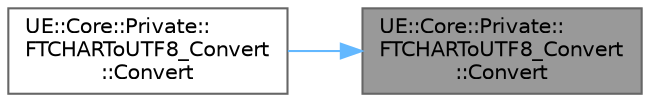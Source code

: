digraph "UE::Core::Private::FTCHARToUTF8_Convert::Convert"
{
 // INTERACTIVE_SVG=YES
 // LATEX_PDF_SIZE
  bgcolor="transparent";
  edge [fontname=Helvetica,fontsize=10,labelfontname=Helvetica,labelfontsize=10];
  node [fontname=Helvetica,fontsize=10,shape=box,height=0.2,width=0.4];
  rankdir="RL";
  Node1 [id="Node000001",label="UE::Core::Private::\lFTCHARToUTF8_Convert\l::Convert",height=0.2,width=0.4,color="gray40", fillcolor="grey60", style="filled", fontcolor="black",tooltip="Converts a Source string into UTF8 and stores it in Dest."];
  Node1 -> Node2 [id="edge1_Node000001_Node000002",dir="back",color="steelblue1",style="solid",tooltip=" "];
  Node2 [id="Node000002",label="UE::Core::Private::\lFTCHARToUTF8_Convert\l::Convert",height=0.2,width=0.4,color="grey40", fillcolor="white", style="filled",URL="$de/dad/classUE_1_1Core_1_1Private_1_1FTCHARToUTF8__Convert.html#af675fc9d8ec6f556f0e3cc0a83c8eaf8",tooltip=" "];
}
